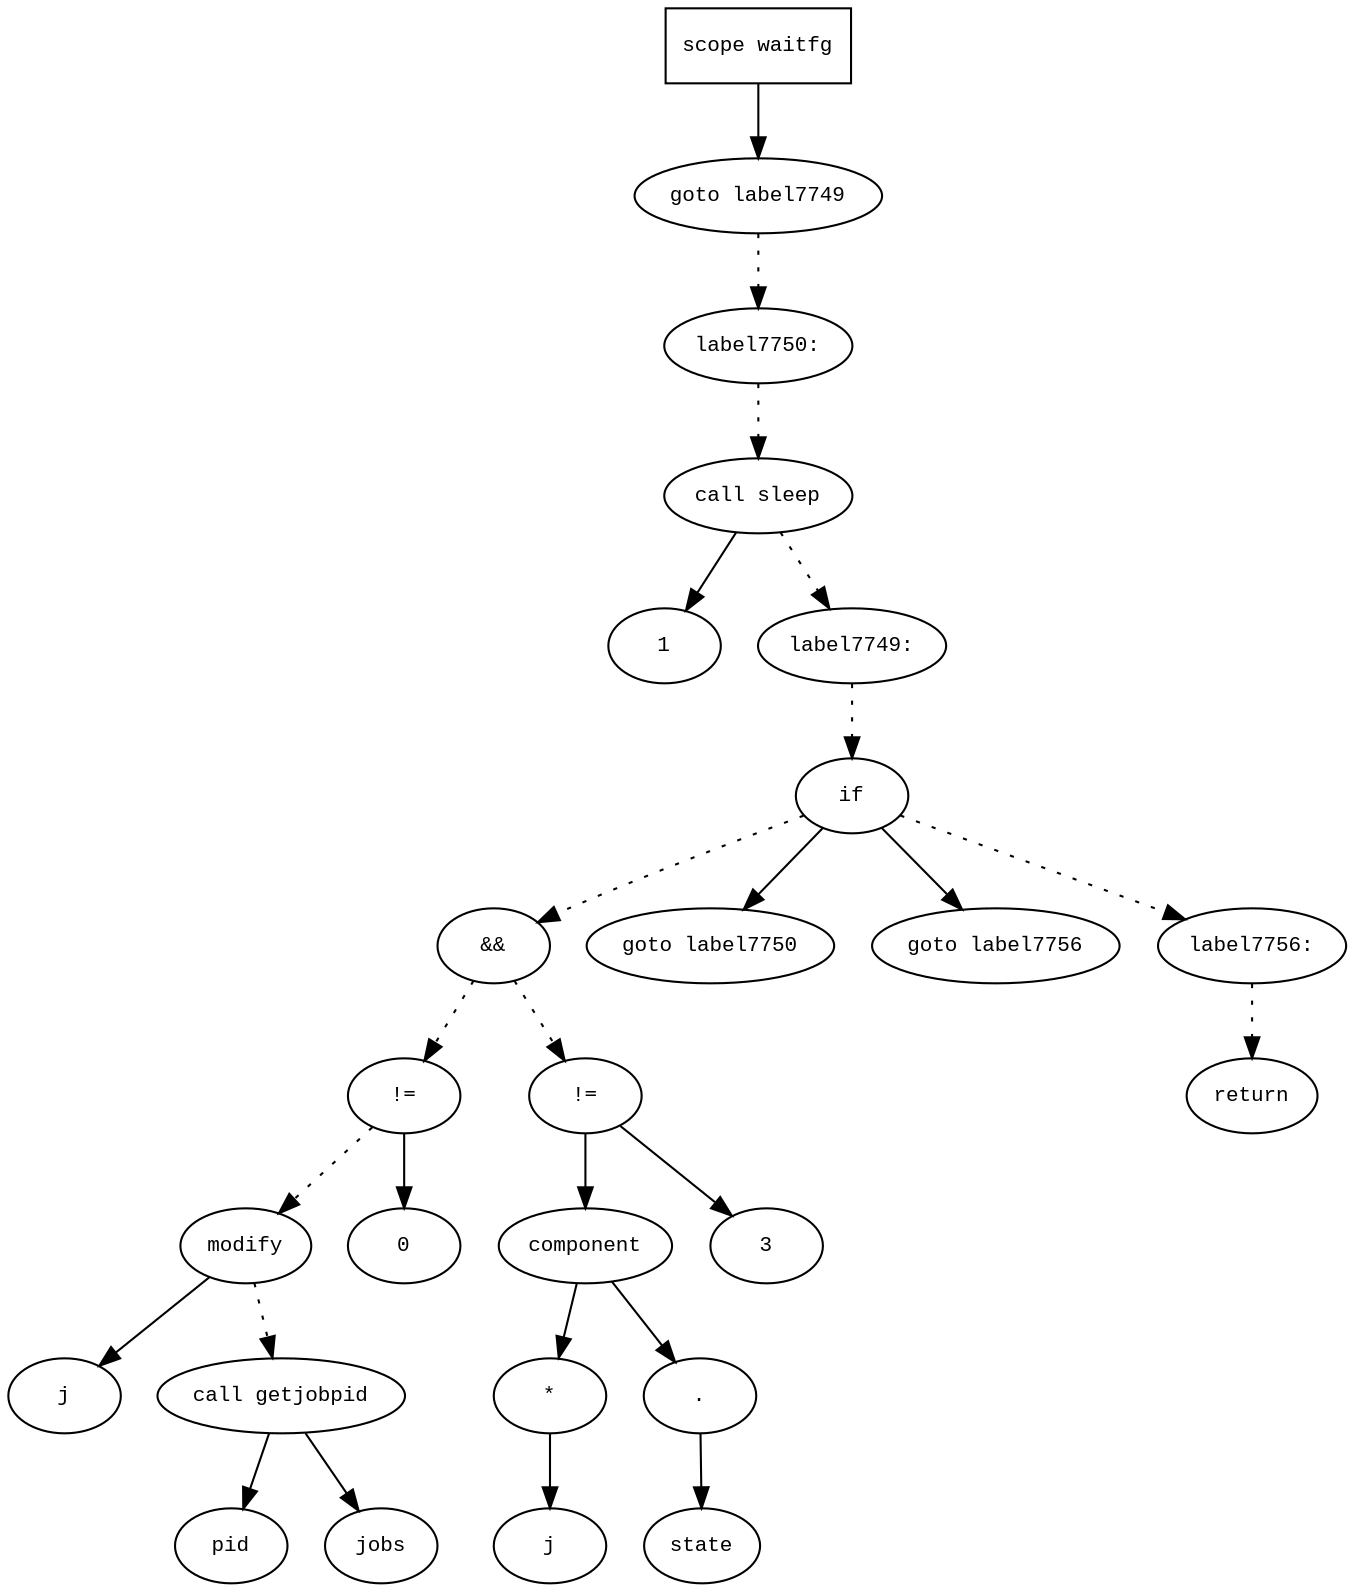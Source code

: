 digraph AST {
  graph [fontname="Times New Roman",fontsize=10];
  node  [fontname="Courier New",fontsize=10];
  edge  [fontname="Times New Roman",fontsize=10];

  node1 [label="scope waitfg",shape=box];
  node2 [label="goto label7749",shape=ellipse];
  node1 -> node2;
  node3 [label="label7750:",shape=ellipse];
  node2 -> node3 [style=dotted];
  node4 [label="call sleep",shape=ellipse];
  node5 [label="1",shape=ellipse];
  node4 -> node5;
  node3 -> node4 [style=dotted];
  node6 [label="label7749:",shape=ellipse];
  node4 -> node6 [style=dotted];
  node7 [label="if",shape=ellipse];
  node6 -> node7 [style=dotted];
  node8 [label="&&",shape=ellipse];
  node9 [label="!=",shape=ellipse];
  node10 [label="modify",shape=ellipse];
  node11 [label="j",shape=ellipse];
  node10 -> node11;
  node12 [label="call getjobpid",shape=ellipse];
  node13 [label="pid",shape=ellipse];
  node12 -> node13;
  node14 [label="jobs",shape=ellipse];
  node12 -> node14;
  node10 -> node12 [style=dotted];
  node9 -> node10 [style=dotted];
  node15 [label="0",shape=ellipse];
  node9 -> node15;
  node8 -> node9 [style=dotted];
  node16 [label="!=",shape=ellipse];
  node17 [label="component",shape=ellipse];
  node16 -> node17;
  node18 [label="*",shape=ellipse];
  node19 [label="j",shape=ellipse];
  node18 -> node19;
  node17 -> node18;
  node20 [label=".",shape=ellipse];
  node17 -> node20;
  node21 [label="state",shape=ellipse];
  node20 -> node21;
  node22 [label="3",shape=ellipse];
  node16 -> node22;
  node8 -> node16 [style=dotted];
  node7 -> node8 [style=dotted];
  node23 [label="goto label7750",shape=ellipse];
  node7 -> node23;
  node24 [label="goto label7756",shape=ellipse];
  node7 -> node24;
  node25 [label="label7756:",shape=ellipse];
  node7 -> node25 [style=dotted];
  node26 [label="return",shape=ellipse];
  node25 -> node26 [style=dotted];
} 
